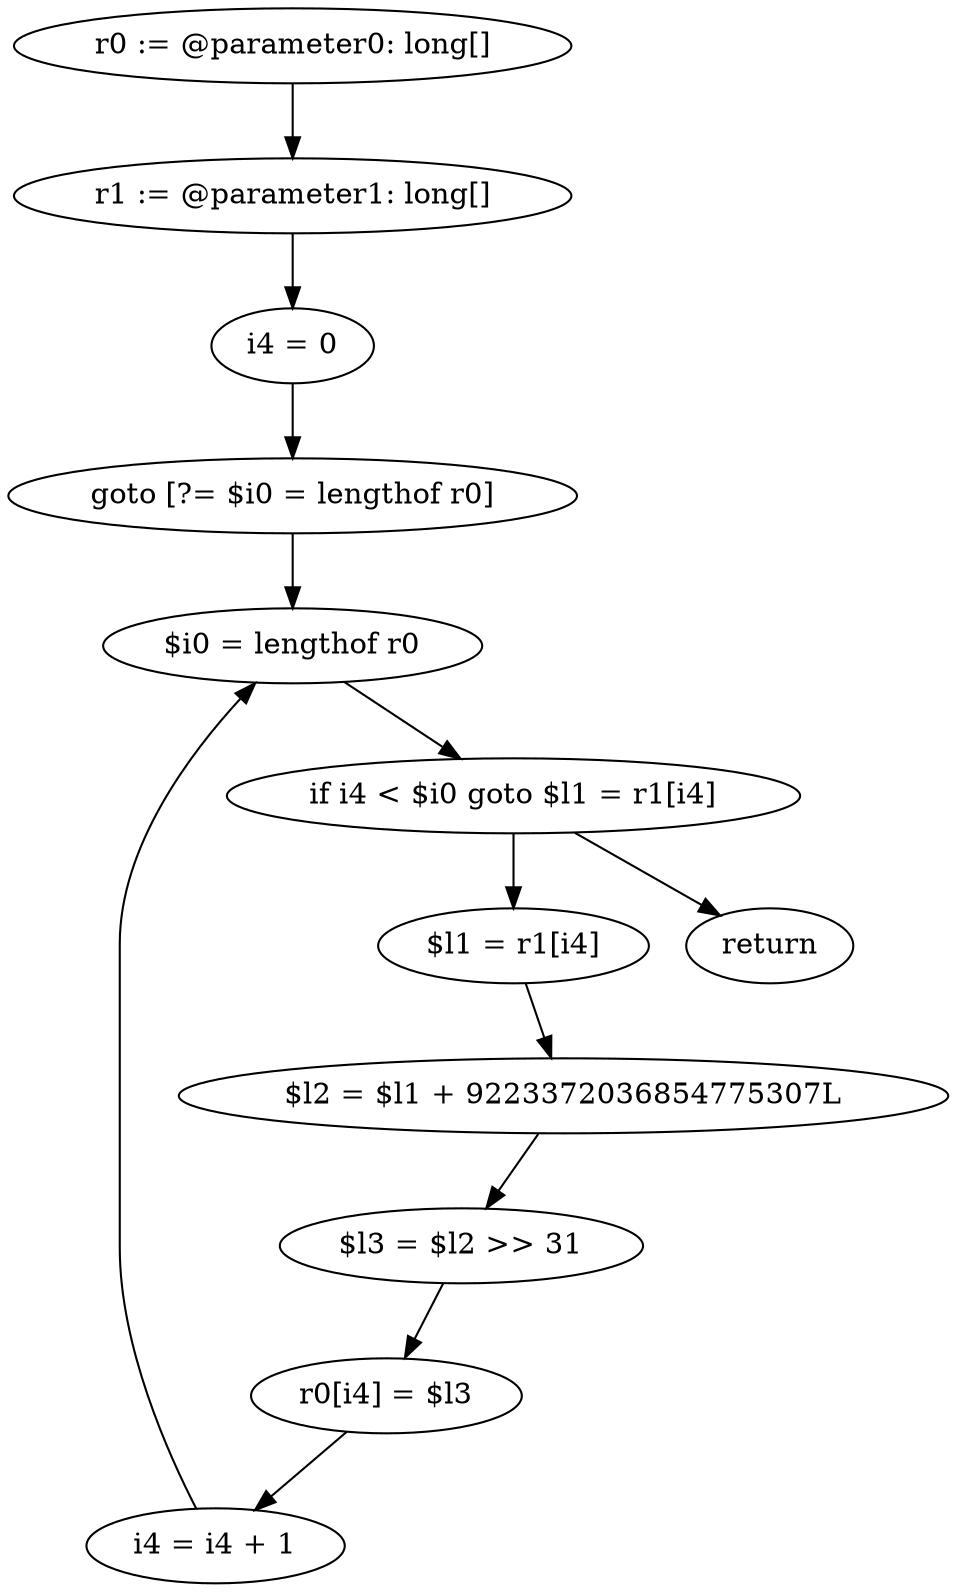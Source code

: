 digraph "unitGraph" {
    "r0 := @parameter0: long[]"
    "r1 := @parameter1: long[]"
    "i4 = 0"
    "goto [?= $i0 = lengthof r0]"
    "$l1 = r1[i4]"
    "$l2 = $l1 + 9223372036854775307L"
    "$l3 = $l2 >> 31"
    "r0[i4] = $l3"
    "i4 = i4 + 1"
    "$i0 = lengthof r0"
    "if i4 < $i0 goto $l1 = r1[i4]"
    "return"
    "r0 := @parameter0: long[]"->"r1 := @parameter1: long[]";
    "r1 := @parameter1: long[]"->"i4 = 0";
    "i4 = 0"->"goto [?= $i0 = lengthof r0]";
    "goto [?= $i0 = lengthof r0]"->"$i0 = lengthof r0";
    "$l1 = r1[i4]"->"$l2 = $l1 + 9223372036854775307L";
    "$l2 = $l1 + 9223372036854775307L"->"$l3 = $l2 >> 31";
    "$l3 = $l2 >> 31"->"r0[i4] = $l3";
    "r0[i4] = $l3"->"i4 = i4 + 1";
    "i4 = i4 + 1"->"$i0 = lengthof r0";
    "$i0 = lengthof r0"->"if i4 < $i0 goto $l1 = r1[i4]";
    "if i4 < $i0 goto $l1 = r1[i4]"->"return";
    "if i4 < $i0 goto $l1 = r1[i4]"->"$l1 = r1[i4]";
}
